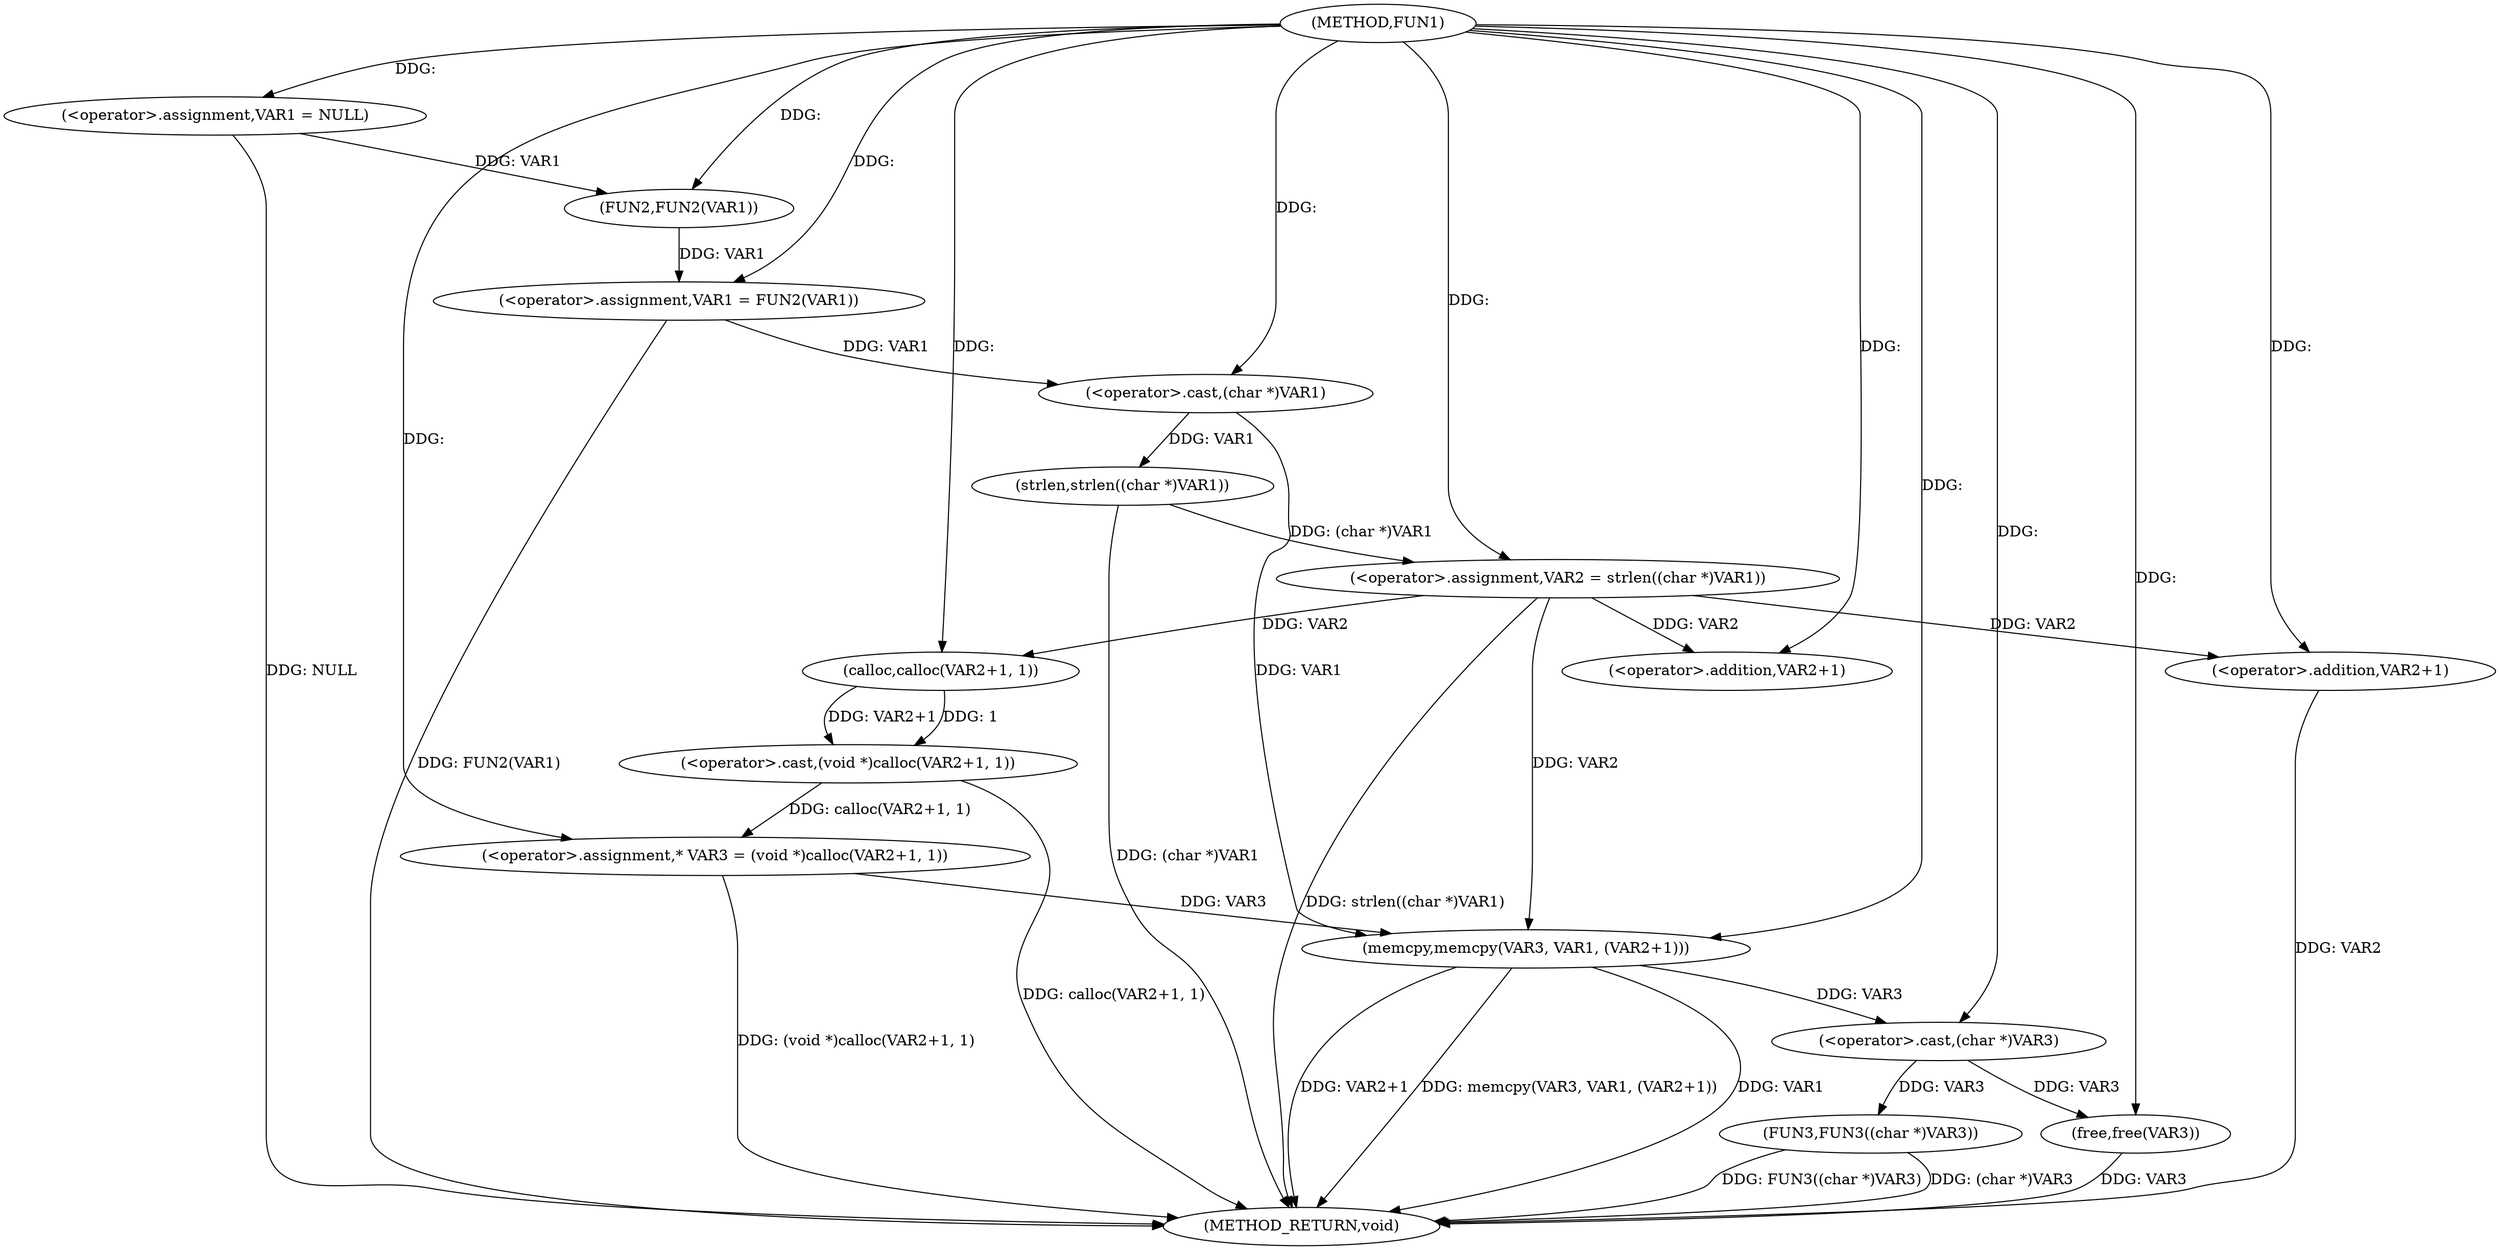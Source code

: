 digraph FUN1 {  
"1000100" [label = "(METHOD,FUN1)" ]
"1000140" [label = "(METHOD_RETURN,void)" ]
"1000103" [label = "(<operator>.assignment,VAR1 = NULL)" ]
"1000106" [label = "(<operator>.assignment,VAR1 = FUN2(VAR1))" ]
"1000108" [label = "(FUN2,FUN2(VAR1))" ]
"1000112" [label = "(<operator>.assignment,VAR2 = strlen((char *)VAR1))" ]
"1000114" [label = "(strlen,strlen((char *)VAR1))" ]
"1000115" [label = "(<operator>.cast,(char *)VAR1)" ]
"1000119" [label = "(<operator>.assignment,* VAR3 = (void *)calloc(VAR2+1, 1))" ]
"1000121" [label = "(<operator>.cast,(void *)calloc(VAR2+1, 1))" ]
"1000123" [label = "(calloc,calloc(VAR2+1, 1))" ]
"1000124" [label = "(<operator>.addition,VAR2+1)" ]
"1000128" [label = "(memcpy,memcpy(VAR3, VAR1, (VAR2+1)))" ]
"1000131" [label = "(<operator>.addition,VAR2+1)" ]
"1000134" [label = "(FUN3,FUN3((char *)VAR3))" ]
"1000135" [label = "(<operator>.cast,(char *)VAR3)" ]
"1000138" [label = "(free,free(VAR3))" ]
  "1000128" -> "1000140"  [ label = "DDG: VAR1"] 
  "1000106" -> "1000140"  [ label = "DDG: FUN2(VAR1)"] 
  "1000103" -> "1000140"  [ label = "DDG: NULL"] 
  "1000112" -> "1000140"  [ label = "DDG: strlen((char *)VAR1)"] 
  "1000134" -> "1000140"  [ label = "DDG: (char *)VAR3"] 
  "1000128" -> "1000140"  [ label = "DDG: VAR2+1"] 
  "1000121" -> "1000140"  [ label = "DDG: calloc(VAR2+1, 1)"] 
  "1000131" -> "1000140"  [ label = "DDG: VAR2"] 
  "1000138" -> "1000140"  [ label = "DDG: VAR3"] 
  "1000134" -> "1000140"  [ label = "DDG: FUN3((char *)VAR3)"] 
  "1000114" -> "1000140"  [ label = "DDG: (char *)VAR1"] 
  "1000119" -> "1000140"  [ label = "DDG: (void *)calloc(VAR2+1, 1)"] 
  "1000128" -> "1000140"  [ label = "DDG: memcpy(VAR3, VAR1, (VAR2+1))"] 
  "1000100" -> "1000103"  [ label = "DDG: "] 
  "1000108" -> "1000106"  [ label = "DDG: VAR1"] 
  "1000100" -> "1000106"  [ label = "DDG: "] 
  "1000103" -> "1000108"  [ label = "DDG: VAR1"] 
  "1000100" -> "1000108"  [ label = "DDG: "] 
  "1000114" -> "1000112"  [ label = "DDG: (char *)VAR1"] 
  "1000100" -> "1000112"  [ label = "DDG: "] 
  "1000115" -> "1000114"  [ label = "DDG: VAR1"] 
  "1000106" -> "1000115"  [ label = "DDG: VAR1"] 
  "1000100" -> "1000115"  [ label = "DDG: "] 
  "1000121" -> "1000119"  [ label = "DDG: calloc(VAR2+1, 1)"] 
  "1000100" -> "1000119"  [ label = "DDG: "] 
  "1000123" -> "1000121"  [ label = "DDG: VAR2+1"] 
  "1000123" -> "1000121"  [ label = "DDG: 1"] 
  "1000112" -> "1000123"  [ label = "DDG: VAR2"] 
  "1000100" -> "1000123"  [ label = "DDG: "] 
  "1000112" -> "1000124"  [ label = "DDG: VAR2"] 
  "1000100" -> "1000124"  [ label = "DDG: "] 
  "1000119" -> "1000128"  [ label = "DDG: VAR3"] 
  "1000100" -> "1000128"  [ label = "DDG: "] 
  "1000115" -> "1000128"  [ label = "DDG: VAR1"] 
  "1000112" -> "1000128"  [ label = "DDG: VAR2"] 
  "1000100" -> "1000131"  [ label = "DDG: "] 
  "1000112" -> "1000131"  [ label = "DDG: VAR2"] 
  "1000135" -> "1000134"  [ label = "DDG: VAR3"] 
  "1000128" -> "1000135"  [ label = "DDG: VAR3"] 
  "1000100" -> "1000135"  [ label = "DDG: "] 
  "1000135" -> "1000138"  [ label = "DDG: VAR3"] 
  "1000100" -> "1000138"  [ label = "DDG: "] 
}
